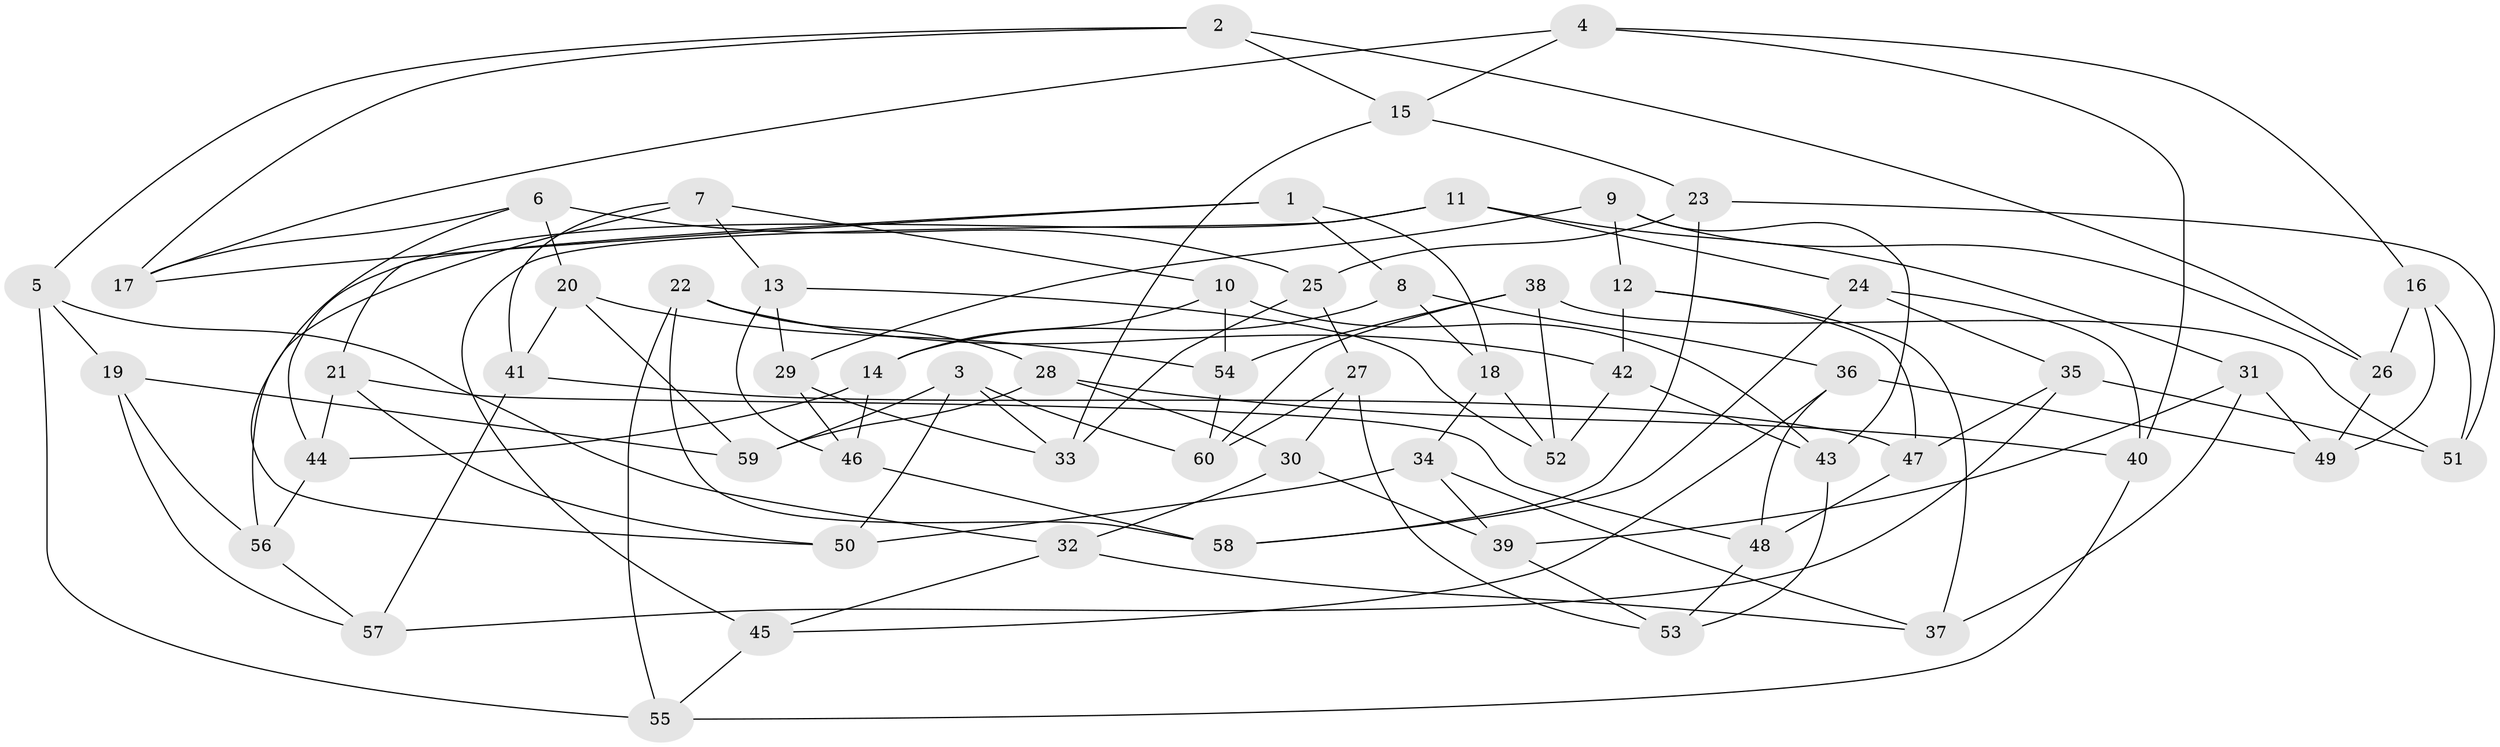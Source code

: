 // coarse degree distribution, {3: 0.2222222222222222, 4: 0.2222222222222222, 5: 0.16666666666666666, 6: 0.2222222222222222, 8: 0.05555555555555555, 2: 0.05555555555555555, 9: 0.05555555555555555}
// Generated by graph-tools (version 1.1) at 2025/04/03/04/25 22:04:21]
// undirected, 60 vertices, 120 edges
graph export_dot {
graph [start="1"]
  node [color=gray90,style=filled];
  1;
  2;
  3;
  4;
  5;
  6;
  7;
  8;
  9;
  10;
  11;
  12;
  13;
  14;
  15;
  16;
  17;
  18;
  19;
  20;
  21;
  22;
  23;
  24;
  25;
  26;
  27;
  28;
  29;
  30;
  31;
  32;
  33;
  34;
  35;
  36;
  37;
  38;
  39;
  40;
  41;
  42;
  43;
  44;
  45;
  46;
  47;
  48;
  49;
  50;
  51;
  52;
  53;
  54;
  55;
  56;
  57;
  58;
  59;
  60;
  1 -- 8;
  1 -- 17;
  1 -- 18;
  1 -- 21;
  2 -- 5;
  2 -- 15;
  2 -- 17;
  2 -- 26;
  3 -- 33;
  3 -- 59;
  3 -- 60;
  3 -- 50;
  4 -- 17;
  4 -- 15;
  4 -- 16;
  4 -- 40;
  5 -- 32;
  5 -- 55;
  5 -- 19;
  6 -- 25;
  6 -- 17;
  6 -- 50;
  6 -- 20;
  7 -- 13;
  7 -- 41;
  7 -- 56;
  7 -- 10;
  8 -- 36;
  8 -- 18;
  8 -- 14;
  9 -- 29;
  9 -- 12;
  9 -- 43;
  9 -- 26;
  10 -- 54;
  10 -- 43;
  10 -- 14;
  11 -- 24;
  11 -- 45;
  11 -- 44;
  11 -- 31;
  12 -- 37;
  12 -- 47;
  12 -- 42;
  13 -- 46;
  13 -- 52;
  13 -- 29;
  14 -- 44;
  14 -- 46;
  15 -- 23;
  15 -- 33;
  16 -- 49;
  16 -- 51;
  16 -- 26;
  18 -- 34;
  18 -- 52;
  19 -- 56;
  19 -- 57;
  19 -- 59;
  20 -- 54;
  20 -- 41;
  20 -- 59;
  21 -- 50;
  21 -- 48;
  21 -- 44;
  22 -- 58;
  22 -- 55;
  22 -- 28;
  22 -- 42;
  23 -- 51;
  23 -- 58;
  23 -- 25;
  24 -- 35;
  24 -- 58;
  24 -- 40;
  25 -- 33;
  25 -- 27;
  26 -- 49;
  27 -- 30;
  27 -- 53;
  27 -- 60;
  28 -- 59;
  28 -- 40;
  28 -- 30;
  29 -- 46;
  29 -- 33;
  30 -- 32;
  30 -- 39;
  31 -- 37;
  31 -- 39;
  31 -- 49;
  32 -- 37;
  32 -- 45;
  34 -- 39;
  34 -- 37;
  34 -- 50;
  35 -- 47;
  35 -- 51;
  35 -- 57;
  36 -- 48;
  36 -- 45;
  36 -- 49;
  38 -- 52;
  38 -- 60;
  38 -- 54;
  38 -- 51;
  39 -- 53;
  40 -- 55;
  41 -- 57;
  41 -- 47;
  42 -- 43;
  42 -- 52;
  43 -- 53;
  44 -- 56;
  45 -- 55;
  46 -- 58;
  47 -- 48;
  48 -- 53;
  54 -- 60;
  56 -- 57;
}
